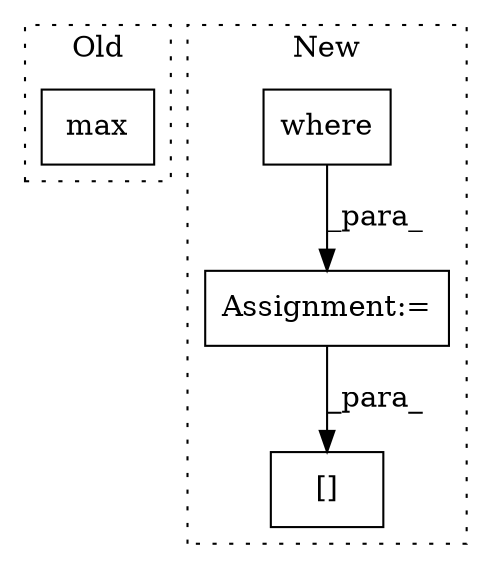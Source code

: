 digraph G {
subgraph cluster0 {
1 [label="max" a="32" s="5149,5161" l="4,1" shape="box"];
label = "Old";
style="dotted";
}
subgraph cluster1 {
2 [label="where" a="32" s="4491,4506" l="6,1" shape="box"];
3 [label="[]" a="2" s="4524,4541" l="10,1" shape="box"];
4 [label="Assignment:=" a="7" s="4484" l="1" shape="box"];
label = "New";
style="dotted";
}
2 -> 4 [label="_para_"];
4 -> 3 [label="_para_"];
}